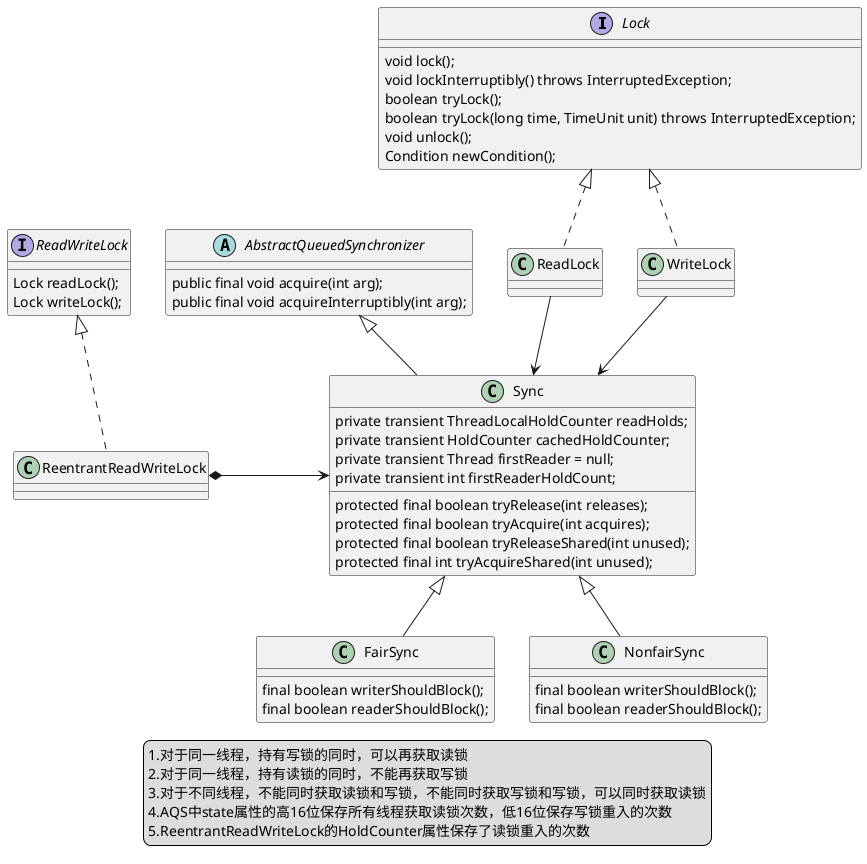 @startuml
interface Lock{
    void lock();
    void lockInterruptibly() throws InterruptedException;
    boolean tryLock();
    boolean tryLock(long time, TimeUnit unit) throws InterruptedException;
    void unlock();
    Condition newCondition();
}

interface ReadWriteLock {
    Lock readLock();
    Lock writeLock();
}

class ReentrantReadWriteLock{

}

abstract class AbstractQueuedSynchronizer{
    public final void acquire(int arg);
    public final void acquireInterruptibly(int arg);
}
class Sync{
        private transient ThreadLocalHoldCounter readHolds;
        private transient HoldCounter cachedHoldCounter;
        private transient Thread firstReader = null;
        private transient int firstReaderHoldCount;
        protected final boolean tryRelease(int releases);
        protected final boolean tryAcquire(int acquires);
        protected final boolean tryReleaseShared(int unused);
        protected final int tryAcquireShared(int unused);
}
class FairSync {
    final boolean writerShouldBlock();
    final boolean readerShouldBlock();
}

class NonfairSync {
    final boolean writerShouldBlock();
    final boolean readerShouldBlock();
}

class ReadLock {

}
class WriteLock {

}
ReadWriteLock <|.. ReentrantReadWriteLock
Lock <|.. ReadLock
Lock <|.. WriteLock

AbstractQueuedSynchronizer <|-- Sync
Sync <|-- FairSync
Sync <|-- NonfairSync
ReadLock --> Sync
WriteLock --> Sync
ReentrantReadWriteLock *-> Sync


legend center
    1.对于同一线程，持有写锁的同时，可以再获取读锁
    2.对于同一线程，持有读锁的同时，不能再获取写锁
    3.对于不同线程，不能同时获取读锁和写锁，不能同时获取写锁和写锁，可以同时获取读锁
    4.AQS中state属性的高16位保存所有线程获取读锁次数，低16位保存写锁重入的次数
    5.ReentrantReadWriteLock的HoldCounter属性保存了读锁重入的次数
end legend
@enduml